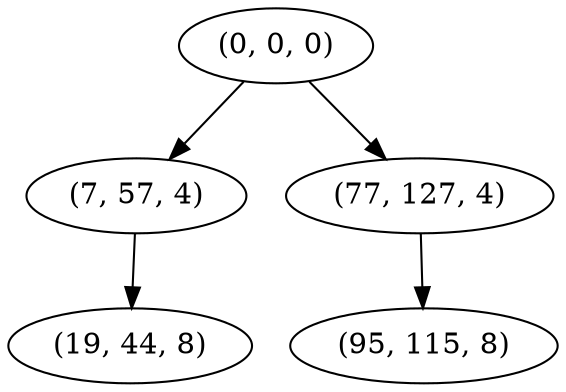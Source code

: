 digraph tree {
    "(0, 0, 0)";
    "(7, 57, 4)";
    "(19, 44, 8)";
    "(77, 127, 4)";
    "(95, 115, 8)";
    "(0, 0, 0)" -> "(7, 57, 4)";
    "(0, 0, 0)" -> "(77, 127, 4)";
    "(7, 57, 4)" -> "(19, 44, 8)";
    "(77, 127, 4)" -> "(95, 115, 8)";
}
